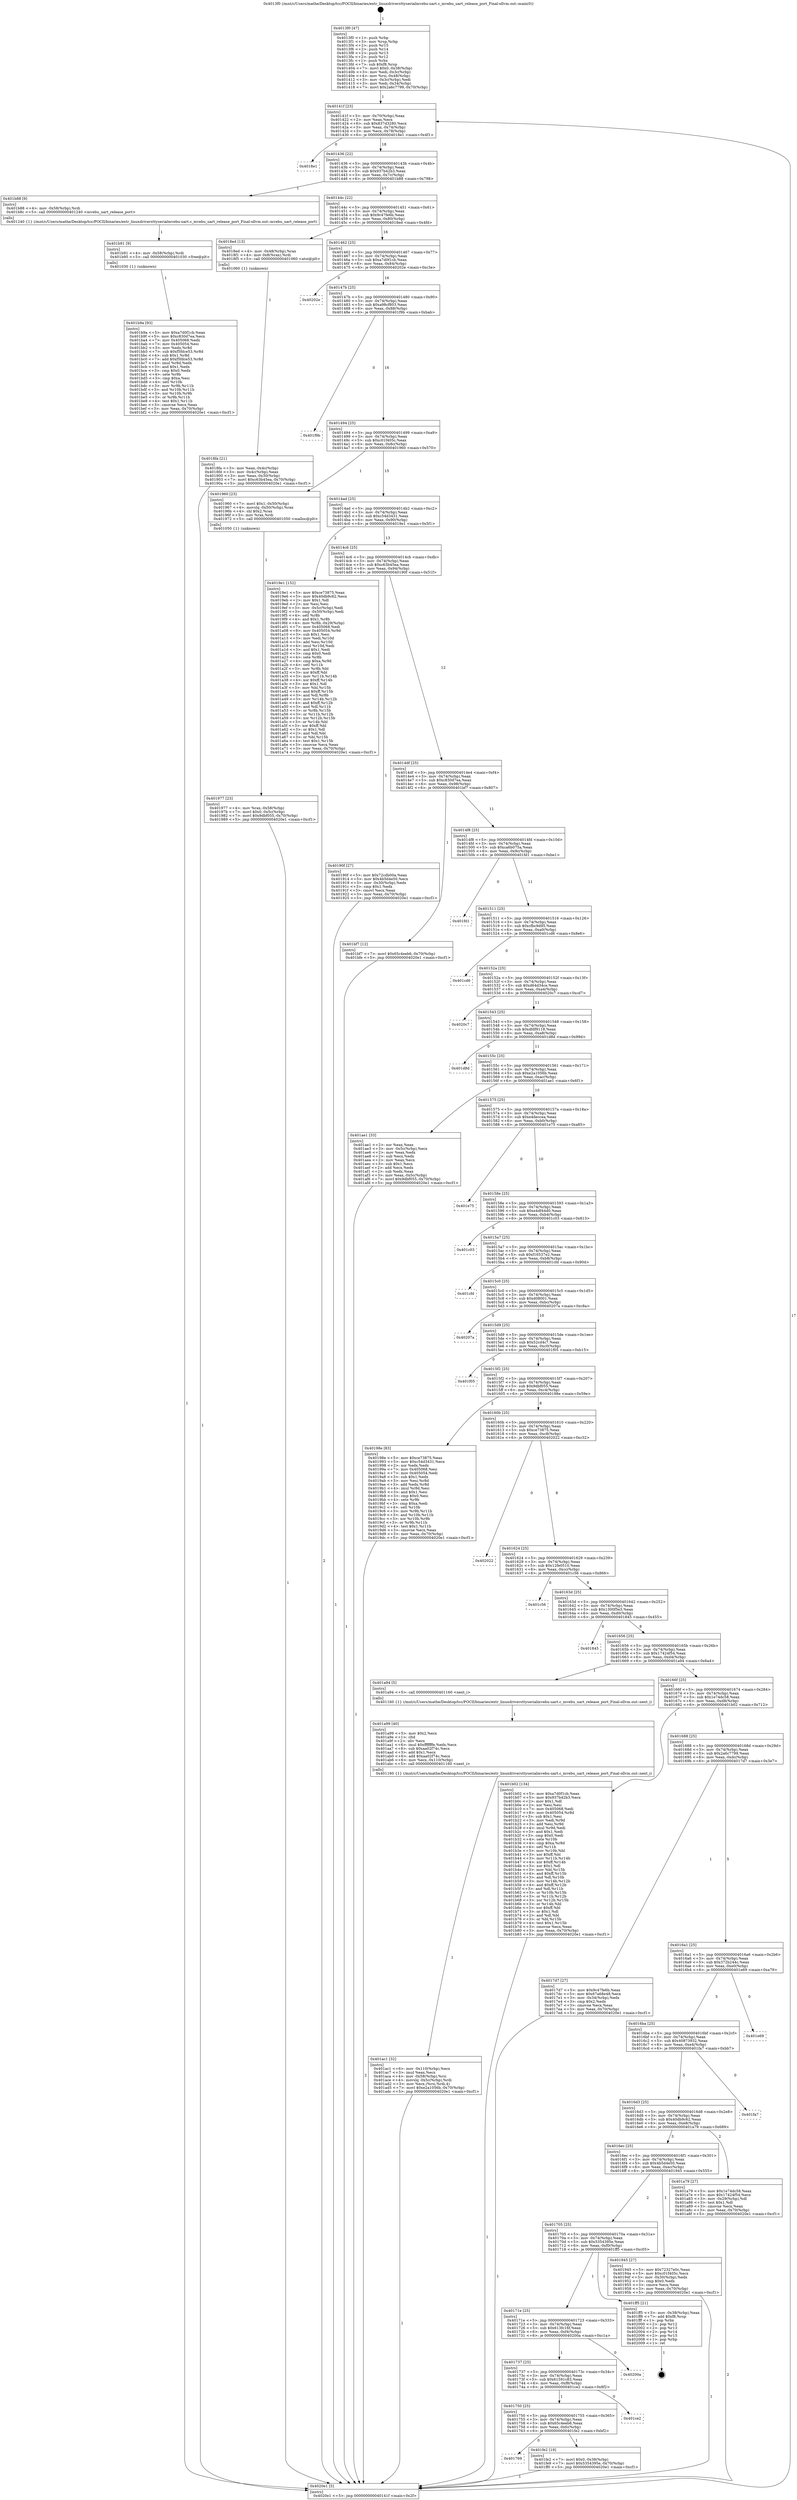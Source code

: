 digraph "0x4013f0" {
  label = "0x4013f0 (/mnt/c/Users/mathe/Desktop/tcc/POCII/binaries/extr_linuxdriversttyserialmvebu-uart.c_mvebu_uart_release_port_Final-ollvm.out::main(0))"
  labelloc = "t"
  node[shape=record]

  Entry [label="",width=0.3,height=0.3,shape=circle,fillcolor=black,style=filled]
  "0x40141f" [label="{
     0x40141f [23]\l
     | [instrs]\l
     &nbsp;&nbsp;0x40141f \<+3\>: mov -0x70(%rbp),%eax\l
     &nbsp;&nbsp;0x401422 \<+2\>: mov %eax,%ecx\l
     &nbsp;&nbsp;0x401424 \<+6\>: sub $0x837d3280,%ecx\l
     &nbsp;&nbsp;0x40142a \<+3\>: mov %eax,-0x74(%rbp)\l
     &nbsp;&nbsp;0x40142d \<+3\>: mov %ecx,-0x78(%rbp)\l
     &nbsp;&nbsp;0x401430 \<+6\>: je 00000000004018e1 \<main+0x4f1\>\l
  }"]
  "0x4018e1" [label="{
     0x4018e1\l
  }", style=dashed]
  "0x401436" [label="{
     0x401436 [22]\l
     | [instrs]\l
     &nbsp;&nbsp;0x401436 \<+5\>: jmp 000000000040143b \<main+0x4b\>\l
     &nbsp;&nbsp;0x40143b \<+3\>: mov -0x74(%rbp),%eax\l
     &nbsp;&nbsp;0x40143e \<+5\>: sub $0x937b42b3,%eax\l
     &nbsp;&nbsp;0x401443 \<+3\>: mov %eax,-0x7c(%rbp)\l
     &nbsp;&nbsp;0x401446 \<+6\>: je 0000000000401b88 \<main+0x798\>\l
  }"]
  Exit [label="",width=0.3,height=0.3,shape=circle,fillcolor=black,style=filled,peripheries=2]
  "0x401b88" [label="{
     0x401b88 [9]\l
     | [instrs]\l
     &nbsp;&nbsp;0x401b88 \<+4\>: mov -0x58(%rbp),%rdi\l
     &nbsp;&nbsp;0x401b8c \<+5\>: call 0000000000401240 \<mvebu_uart_release_port\>\l
     | [calls]\l
     &nbsp;&nbsp;0x401240 \{1\} (/mnt/c/Users/mathe/Desktop/tcc/POCII/binaries/extr_linuxdriversttyserialmvebu-uart.c_mvebu_uart_release_port_Final-ollvm.out::mvebu_uart_release_port)\l
  }"]
  "0x40144c" [label="{
     0x40144c [22]\l
     | [instrs]\l
     &nbsp;&nbsp;0x40144c \<+5\>: jmp 0000000000401451 \<main+0x61\>\l
     &nbsp;&nbsp;0x401451 \<+3\>: mov -0x74(%rbp),%eax\l
     &nbsp;&nbsp;0x401454 \<+5\>: sub $0x9c47fe6b,%eax\l
     &nbsp;&nbsp;0x401459 \<+3\>: mov %eax,-0x80(%rbp)\l
     &nbsp;&nbsp;0x40145c \<+6\>: je 00000000004018ed \<main+0x4fd\>\l
  }"]
  "0x401769" [label="{
     0x401769\l
  }", style=dashed]
  "0x4018ed" [label="{
     0x4018ed [13]\l
     | [instrs]\l
     &nbsp;&nbsp;0x4018ed \<+4\>: mov -0x48(%rbp),%rax\l
     &nbsp;&nbsp;0x4018f1 \<+4\>: mov 0x8(%rax),%rdi\l
     &nbsp;&nbsp;0x4018f5 \<+5\>: call 0000000000401060 \<atoi@plt\>\l
     | [calls]\l
     &nbsp;&nbsp;0x401060 \{1\} (unknown)\l
  }"]
  "0x401462" [label="{
     0x401462 [25]\l
     | [instrs]\l
     &nbsp;&nbsp;0x401462 \<+5\>: jmp 0000000000401467 \<main+0x77\>\l
     &nbsp;&nbsp;0x401467 \<+3\>: mov -0x74(%rbp),%eax\l
     &nbsp;&nbsp;0x40146a \<+5\>: sub $0xa7d0f1cb,%eax\l
     &nbsp;&nbsp;0x40146f \<+6\>: mov %eax,-0x84(%rbp)\l
     &nbsp;&nbsp;0x401475 \<+6\>: je 000000000040202e \<main+0xc3e\>\l
  }"]
  "0x401fe2" [label="{
     0x401fe2 [19]\l
     | [instrs]\l
     &nbsp;&nbsp;0x401fe2 \<+7\>: movl $0x0,-0x38(%rbp)\l
     &nbsp;&nbsp;0x401fe9 \<+7\>: movl $0x5354395e,-0x70(%rbp)\l
     &nbsp;&nbsp;0x401ff0 \<+5\>: jmp 00000000004020e1 \<main+0xcf1\>\l
  }"]
  "0x40202e" [label="{
     0x40202e\l
  }", style=dashed]
  "0x40147b" [label="{
     0x40147b [25]\l
     | [instrs]\l
     &nbsp;&nbsp;0x40147b \<+5\>: jmp 0000000000401480 \<main+0x90\>\l
     &nbsp;&nbsp;0x401480 \<+3\>: mov -0x74(%rbp),%eax\l
     &nbsp;&nbsp;0x401483 \<+5\>: sub $0xa98cf803,%eax\l
     &nbsp;&nbsp;0x401488 \<+6\>: mov %eax,-0x88(%rbp)\l
     &nbsp;&nbsp;0x40148e \<+6\>: je 0000000000401f9b \<main+0xbab\>\l
  }"]
  "0x401750" [label="{
     0x401750 [25]\l
     | [instrs]\l
     &nbsp;&nbsp;0x401750 \<+5\>: jmp 0000000000401755 \<main+0x365\>\l
     &nbsp;&nbsp;0x401755 \<+3\>: mov -0x74(%rbp),%eax\l
     &nbsp;&nbsp;0x401758 \<+5\>: sub $0x65c4eeb6,%eax\l
     &nbsp;&nbsp;0x40175d \<+6\>: mov %eax,-0xfc(%rbp)\l
     &nbsp;&nbsp;0x401763 \<+6\>: je 0000000000401fe2 \<main+0xbf2\>\l
  }"]
  "0x401f9b" [label="{
     0x401f9b\l
  }", style=dashed]
  "0x401494" [label="{
     0x401494 [25]\l
     | [instrs]\l
     &nbsp;&nbsp;0x401494 \<+5\>: jmp 0000000000401499 \<main+0xa9\>\l
     &nbsp;&nbsp;0x401499 \<+3\>: mov -0x74(%rbp),%eax\l
     &nbsp;&nbsp;0x40149c \<+5\>: sub $0xc01f405c,%eax\l
     &nbsp;&nbsp;0x4014a1 \<+6\>: mov %eax,-0x8c(%rbp)\l
     &nbsp;&nbsp;0x4014a7 \<+6\>: je 0000000000401960 \<main+0x570\>\l
  }"]
  "0x401ce2" [label="{
     0x401ce2\l
  }", style=dashed]
  "0x401960" [label="{
     0x401960 [23]\l
     | [instrs]\l
     &nbsp;&nbsp;0x401960 \<+7\>: movl $0x1,-0x50(%rbp)\l
     &nbsp;&nbsp;0x401967 \<+4\>: movslq -0x50(%rbp),%rax\l
     &nbsp;&nbsp;0x40196b \<+4\>: shl $0x2,%rax\l
     &nbsp;&nbsp;0x40196f \<+3\>: mov %rax,%rdi\l
     &nbsp;&nbsp;0x401972 \<+5\>: call 0000000000401050 \<malloc@plt\>\l
     | [calls]\l
     &nbsp;&nbsp;0x401050 \{1\} (unknown)\l
  }"]
  "0x4014ad" [label="{
     0x4014ad [25]\l
     | [instrs]\l
     &nbsp;&nbsp;0x4014ad \<+5\>: jmp 00000000004014b2 \<main+0xc2\>\l
     &nbsp;&nbsp;0x4014b2 \<+3\>: mov -0x74(%rbp),%eax\l
     &nbsp;&nbsp;0x4014b5 \<+5\>: sub $0xc54d3431,%eax\l
     &nbsp;&nbsp;0x4014ba \<+6\>: mov %eax,-0x90(%rbp)\l
     &nbsp;&nbsp;0x4014c0 \<+6\>: je 00000000004019e1 \<main+0x5f1\>\l
  }"]
  "0x401737" [label="{
     0x401737 [25]\l
     | [instrs]\l
     &nbsp;&nbsp;0x401737 \<+5\>: jmp 000000000040173c \<main+0x34c\>\l
     &nbsp;&nbsp;0x40173c \<+3\>: mov -0x74(%rbp),%eax\l
     &nbsp;&nbsp;0x40173f \<+5\>: sub $0x61591c83,%eax\l
     &nbsp;&nbsp;0x401744 \<+6\>: mov %eax,-0xf8(%rbp)\l
     &nbsp;&nbsp;0x40174a \<+6\>: je 0000000000401ce2 \<main+0x8f2\>\l
  }"]
  "0x4019e1" [label="{
     0x4019e1 [152]\l
     | [instrs]\l
     &nbsp;&nbsp;0x4019e1 \<+5\>: mov $0xce73875,%eax\l
     &nbsp;&nbsp;0x4019e6 \<+5\>: mov $0x40db9c62,%ecx\l
     &nbsp;&nbsp;0x4019eb \<+2\>: mov $0x1,%dl\l
     &nbsp;&nbsp;0x4019ed \<+2\>: xor %esi,%esi\l
     &nbsp;&nbsp;0x4019ef \<+3\>: mov -0x5c(%rbp),%edi\l
     &nbsp;&nbsp;0x4019f2 \<+3\>: cmp -0x50(%rbp),%edi\l
     &nbsp;&nbsp;0x4019f5 \<+4\>: setl %r8b\l
     &nbsp;&nbsp;0x4019f9 \<+4\>: and $0x1,%r8b\l
     &nbsp;&nbsp;0x4019fd \<+4\>: mov %r8b,-0x29(%rbp)\l
     &nbsp;&nbsp;0x401a01 \<+7\>: mov 0x405068,%edi\l
     &nbsp;&nbsp;0x401a08 \<+8\>: mov 0x405054,%r9d\l
     &nbsp;&nbsp;0x401a10 \<+3\>: sub $0x1,%esi\l
     &nbsp;&nbsp;0x401a13 \<+3\>: mov %edi,%r10d\l
     &nbsp;&nbsp;0x401a16 \<+3\>: add %esi,%r10d\l
     &nbsp;&nbsp;0x401a19 \<+4\>: imul %r10d,%edi\l
     &nbsp;&nbsp;0x401a1d \<+3\>: and $0x1,%edi\l
     &nbsp;&nbsp;0x401a20 \<+3\>: cmp $0x0,%edi\l
     &nbsp;&nbsp;0x401a23 \<+4\>: sete %r8b\l
     &nbsp;&nbsp;0x401a27 \<+4\>: cmp $0xa,%r9d\l
     &nbsp;&nbsp;0x401a2b \<+4\>: setl %r11b\l
     &nbsp;&nbsp;0x401a2f \<+3\>: mov %r8b,%bl\l
     &nbsp;&nbsp;0x401a32 \<+3\>: xor $0xff,%bl\l
     &nbsp;&nbsp;0x401a35 \<+3\>: mov %r11b,%r14b\l
     &nbsp;&nbsp;0x401a38 \<+4\>: xor $0xff,%r14b\l
     &nbsp;&nbsp;0x401a3c \<+3\>: xor $0x1,%dl\l
     &nbsp;&nbsp;0x401a3f \<+3\>: mov %bl,%r15b\l
     &nbsp;&nbsp;0x401a42 \<+4\>: and $0xff,%r15b\l
     &nbsp;&nbsp;0x401a46 \<+3\>: and %dl,%r8b\l
     &nbsp;&nbsp;0x401a49 \<+3\>: mov %r14b,%r12b\l
     &nbsp;&nbsp;0x401a4c \<+4\>: and $0xff,%r12b\l
     &nbsp;&nbsp;0x401a50 \<+3\>: and %dl,%r11b\l
     &nbsp;&nbsp;0x401a53 \<+3\>: or %r8b,%r15b\l
     &nbsp;&nbsp;0x401a56 \<+3\>: or %r11b,%r12b\l
     &nbsp;&nbsp;0x401a59 \<+3\>: xor %r12b,%r15b\l
     &nbsp;&nbsp;0x401a5c \<+3\>: or %r14b,%bl\l
     &nbsp;&nbsp;0x401a5f \<+3\>: xor $0xff,%bl\l
     &nbsp;&nbsp;0x401a62 \<+3\>: or $0x1,%dl\l
     &nbsp;&nbsp;0x401a65 \<+2\>: and %dl,%bl\l
     &nbsp;&nbsp;0x401a67 \<+3\>: or %bl,%r15b\l
     &nbsp;&nbsp;0x401a6a \<+4\>: test $0x1,%r15b\l
     &nbsp;&nbsp;0x401a6e \<+3\>: cmovne %ecx,%eax\l
     &nbsp;&nbsp;0x401a71 \<+3\>: mov %eax,-0x70(%rbp)\l
     &nbsp;&nbsp;0x401a74 \<+5\>: jmp 00000000004020e1 \<main+0xcf1\>\l
  }"]
  "0x4014c6" [label="{
     0x4014c6 [25]\l
     | [instrs]\l
     &nbsp;&nbsp;0x4014c6 \<+5\>: jmp 00000000004014cb \<main+0xdb\>\l
     &nbsp;&nbsp;0x4014cb \<+3\>: mov -0x74(%rbp),%eax\l
     &nbsp;&nbsp;0x4014ce \<+5\>: sub $0xc63b45ea,%eax\l
     &nbsp;&nbsp;0x4014d3 \<+6\>: mov %eax,-0x94(%rbp)\l
     &nbsp;&nbsp;0x4014d9 \<+6\>: je 000000000040190f \<main+0x51f\>\l
  }"]
  "0x40200a" [label="{
     0x40200a\l
  }", style=dashed]
  "0x40190f" [label="{
     0x40190f [27]\l
     | [instrs]\l
     &nbsp;&nbsp;0x40190f \<+5\>: mov $0x72cdb00a,%eax\l
     &nbsp;&nbsp;0x401914 \<+5\>: mov $0x4b5d4e50,%ecx\l
     &nbsp;&nbsp;0x401919 \<+3\>: mov -0x30(%rbp),%edx\l
     &nbsp;&nbsp;0x40191c \<+3\>: cmp $0x1,%edx\l
     &nbsp;&nbsp;0x40191f \<+3\>: cmovl %ecx,%eax\l
     &nbsp;&nbsp;0x401922 \<+3\>: mov %eax,-0x70(%rbp)\l
     &nbsp;&nbsp;0x401925 \<+5\>: jmp 00000000004020e1 \<main+0xcf1\>\l
  }"]
  "0x4014df" [label="{
     0x4014df [25]\l
     | [instrs]\l
     &nbsp;&nbsp;0x4014df \<+5\>: jmp 00000000004014e4 \<main+0xf4\>\l
     &nbsp;&nbsp;0x4014e4 \<+3\>: mov -0x74(%rbp),%eax\l
     &nbsp;&nbsp;0x4014e7 \<+5\>: sub $0xc830d7ea,%eax\l
     &nbsp;&nbsp;0x4014ec \<+6\>: mov %eax,-0x98(%rbp)\l
     &nbsp;&nbsp;0x4014f2 \<+6\>: je 0000000000401bf7 \<main+0x807\>\l
  }"]
  "0x40171e" [label="{
     0x40171e [25]\l
     | [instrs]\l
     &nbsp;&nbsp;0x40171e \<+5\>: jmp 0000000000401723 \<main+0x333\>\l
     &nbsp;&nbsp;0x401723 \<+3\>: mov -0x74(%rbp),%eax\l
     &nbsp;&nbsp;0x401726 \<+5\>: sub $0x613fc16f,%eax\l
     &nbsp;&nbsp;0x40172b \<+6\>: mov %eax,-0xf4(%rbp)\l
     &nbsp;&nbsp;0x401731 \<+6\>: je 000000000040200a \<main+0xc1a\>\l
  }"]
  "0x401bf7" [label="{
     0x401bf7 [12]\l
     | [instrs]\l
     &nbsp;&nbsp;0x401bf7 \<+7\>: movl $0x65c4eeb6,-0x70(%rbp)\l
     &nbsp;&nbsp;0x401bfe \<+5\>: jmp 00000000004020e1 \<main+0xcf1\>\l
  }"]
  "0x4014f8" [label="{
     0x4014f8 [25]\l
     | [instrs]\l
     &nbsp;&nbsp;0x4014f8 \<+5\>: jmp 00000000004014fd \<main+0x10d\>\l
     &nbsp;&nbsp;0x4014fd \<+3\>: mov -0x74(%rbp),%eax\l
     &nbsp;&nbsp;0x401500 \<+5\>: sub $0xca6b075a,%eax\l
     &nbsp;&nbsp;0x401505 \<+6\>: mov %eax,-0x9c(%rbp)\l
     &nbsp;&nbsp;0x40150b \<+6\>: je 0000000000401fd1 \<main+0xbe1\>\l
  }"]
  "0x401ff5" [label="{
     0x401ff5 [21]\l
     | [instrs]\l
     &nbsp;&nbsp;0x401ff5 \<+3\>: mov -0x38(%rbp),%eax\l
     &nbsp;&nbsp;0x401ff8 \<+7\>: add $0xf8,%rsp\l
     &nbsp;&nbsp;0x401fff \<+1\>: pop %rbx\l
     &nbsp;&nbsp;0x402000 \<+2\>: pop %r12\l
     &nbsp;&nbsp;0x402002 \<+2\>: pop %r13\l
     &nbsp;&nbsp;0x402004 \<+2\>: pop %r14\l
     &nbsp;&nbsp;0x402006 \<+2\>: pop %r15\l
     &nbsp;&nbsp;0x402008 \<+1\>: pop %rbp\l
     &nbsp;&nbsp;0x402009 \<+1\>: ret\l
  }"]
  "0x401fd1" [label="{
     0x401fd1\l
  }", style=dashed]
  "0x401511" [label="{
     0x401511 [25]\l
     | [instrs]\l
     &nbsp;&nbsp;0x401511 \<+5\>: jmp 0000000000401516 \<main+0x126\>\l
     &nbsp;&nbsp;0x401516 \<+3\>: mov -0x74(%rbp),%eax\l
     &nbsp;&nbsp;0x401519 \<+5\>: sub $0xcfbc9d95,%eax\l
     &nbsp;&nbsp;0x40151e \<+6\>: mov %eax,-0xa0(%rbp)\l
     &nbsp;&nbsp;0x401524 \<+6\>: je 0000000000401cd6 \<main+0x8e6\>\l
  }"]
  "0x401b9a" [label="{
     0x401b9a [93]\l
     | [instrs]\l
     &nbsp;&nbsp;0x401b9a \<+5\>: mov $0xa7d0f1cb,%eax\l
     &nbsp;&nbsp;0x401b9f \<+5\>: mov $0xc830d7ea,%ecx\l
     &nbsp;&nbsp;0x401ba4 \<+7\>: mov 0x405068,%edx\l
     &nbsp;&nbsp;0x401bab \<+7\>: mov 0x405054,%esi\l
     &nbsp;&nbsp;0x401bb2 \<+3\>: mov %edx,%r8d\l
     &nbsp;&nbsp;0x401bb5 \<+7\>: sub $0xf5fdce53,%r8d\l
     &nbsp;&nbsp;0x401bbc \<+4\>: sub $0x1,%r8d\l
     &nbsp;&nbsp;0x401bc0 \<+7\>: add $0xf5fdce53,%r8d\l
     &nbsp;&nbsp;0x401bc7 \<+4\>: imul %r8d,%edx\l
     &nbsp;&nbsp;0x401bcb \<+3\>: and $0x1,%edx\l
     &nbsp;&nbsp;0x401bce \<+3\>: cmp $0x0,%edx\l
     &nbsp;&nbsp;0x401bd1 \<+4\>: sete %r9b\l
     &nbsp;&nbsp;0x401bd5 \<+3\>: cmp $0xa,%esi\l
     &nbsp;&nbsp;0x401bd8 \<+4\>: setl %r10b\l
     &nbsp;&nbsp;0x401bdc \<+3\>: mov %r9b,%r11b\l
     &nbsp;&nbsp;0x401bdf \<+3\>: and %r10b,%r11b\l
     &nbsp;&nbsp;0x401be2 \<+3\>: xor %r10b,%r9b\l
     &nbsp;&nbsp;0x401be5 \<+3\>: or %r9b,%r11b\l
     &nbsp;&nbsp;0x401be8 \<+4\>: test $0x1,%r11b\l
     &nbsp;&nbsp;0x401bec \<+3\>: cmovne %ecx,%eax\l
     &nbsp;&nbsp;0x401bef \<+3\>: mov %eax,-0x70(%rbp)\l
     &nbsp;&nbsp;0x401bf2 \<+5\>: jmp 00000000004020e1 \<main+0xcf1\>\l
  }"]
  "0x401cd6" [label="{
     0x401cd6\l
  }", style=dashed]
  "0x40152a" [label="{
     0x40152a [25]\l
     | [instrs]\l
     &nbsp;&nbsp;0x40152a \<+5\>: jmp 000000000040152f \<main+0x13f\>\l
     &nbsp;&nbsp;0x40152f \<+3\>: mov -0x74(%rbp),%eax\l
     &nbsp;&nbsp;0x401532 \<+5\>: sub $0xd64d34ce,%eax\l
     &nbsp;&nbsp;0x401537 \<+6\>: mov %eax,-0xa4(%rbp)\l
     &nbsp;&nbsp;0x40153d \<+6\>: je 00000000004020c7 \<main+0xcd7\>\l
  }"]
  "0x401b91" [label="{
     0x401b91 [9]\l
     | [instrs]\l
     &nbsp;&nbsp;0x401b91 \<+4\>: mov -0x58(%rbp),%rdi\l
     &nbsp;&nbsp;0x401b95 \<+5\>: call 0000000000401030 \<free@plt\>\l
     | [calls]\l
     &nbsp;&nbsp;0x401030 \{1\} (unknown)\l
  }"]
  "0x4020c7" [label="{
     0x4020c7\l
  }", style=dashed]
  "0x401543" [label="{
     0x401543 [25]\l
     | [instrs]\l
     &nbsp;&nbsp;0x401543 \<+5\>: jmp 0000000000401548 \<main+0x158\>\l
     &nbsp;&nbsp;0x401548 \<+3\>: mov -0x74(%rbp),%eax\l
     &nbsp;&nbsp;0x40154b \<+5\>: sub $0xdfdf9118,%eax\l
     &nbsp;&nbsp;0x401550 \<+6\>: mov %eax,-0xa8(%rbp)\l
     &nbsp;&nbsp;0x401556 \<+6\>: je 0000000000401d8d \<main+0x99d\>\l
  }"]
  "0x401ac1" [label="{
     0x401ac1 [32]\l
     | [instrs]\l
     &nbsp;&nbsp;0x401ac1 \<+6\>: mov -0x110(%rbp),%ecx\l
     &nbsp;&nbsp;0x401ac7 \<+3\>: imul %eax,%ecx\l
     &nbsp;&nbsp;0x401aca \<+4\>: mov -0x58(%rbp),%rsi\l
     &nbsp;&nbsp;0x401ace \<+4\>: movslq -0x5c(%rbp),%rdi\l
     &nbsp;&nbsp;0x401ad2 \<+3\>: mov %ecx,(%rsi,%rdi,4)\l
     &nbsp;&nbsp;0x401ad5 \<+7\>: movl $0xe2a1056b,-0x70(%rbp)\l
     &nbsp;&nbsp;0x401adc \<+5\>: jmp 00000000004020e1 \<main+0xcf1\>\l
  }"]
  "0x401d8d" [label="{
     0x401d8d\l
  }", style=dashed]
  "0x40155c" [label="{
     0x40155c [25]\l
     | [instrs]\l
     &nbsp;&nbsp;0x40155c \<+5\>: jmp 0000000000401561 \<main+0x171\>\l
     &nbsp;&nbsp;0x401561 \<+3\>: mov -0x74(%rbp),%eax\l
     &nbsp;&nbsp;0x401564 \<+5\>: sub $0xe2a1056b,%eax\l
     &nbsp;&nbsp;0x401569 \<+6\>: mov %eax,-0xac(%rbp)\l
     &nbsp;&nbsp;0x40156f \<+6\>: je 0000000000401ae1 \<main+0x6f1\>\l
  }"]
  "0x401a99" [label="{
     0x401a99 [40]\l
     | [instrs]\l
     &nbsp;&nbsp;0x401a99 \<+5\>: mov $0x2,%ecx\l
     &nbsp;&nbsp;0x401a9e \<+1\>: cltd\l
     &nbsp;&nbsp;0x401a9f \<+2\>: idiv %ecx\l
     &nbsp;&nbsp;0x401aa1 \<+6\>: imul $0xfffffffe,%edx,%ecx\l
     &nbsp;&nbsp;0x401aa7 \<+6\>: sub $0xaa02f74c,%ecx\l
     &nbsp;&nbsp;0x401aad \<+3\>: add $0x1,%ecx\l
     &nbsp;&nbsp;0x401ab0 \<+6\>: add $0xaa02f74c,%ecx\l
     &nbsp;&nbsp;0x401ab6 \<+6\>: mov %ecx,-0x110(%rbp)\l
     &nbsp;&nbsp;0x401abc \<+5\>: call 0000000000401160 \<next_i\>\l
     | [calls]\l
     &nbsp;&nbsp;0x401160 \{1\} (/mnt/c/Users/mathe/Desktop/tcc/POCII/binaries/extr_linuxdriversttyserialmvebu-uart.c_mvebu_uart_release_port_Final-ollvm.out::next_i)\l
  }"]
  "0x401ae1" [label="{
     0x401ae1 [33]\l
     | [instrs]\l
     &nbsp;&nbsp;0x401ae1 \<+2\>: xor %eax,%eax\l
     &nbsp;&nbsp;0x401ae3 \<+3\>: mov -0x5c(%rbp),%ecx\l
     &nbsp;&nbsp;0x401ae6 \<+2\>: mov %eax,%edx\l
     &nbsp;&nbsp;0x401ae8 \<+2\>: sub %ecx,%edx\l
     &nbsp;&nbsp;0x401aea \<+2\>: mov %eax,%ecx\l
     &nbsp;&nbsp;0x401aec \<+3\>: sub $0x1,%ecx\l
     &nbsp;&nbsp;0x401aef \<+2\>: add %ecx,%edx\l
     &nbsp;&nbsp;0x401af1 \<+2\>: sub %edx,%eax\l
     &nbsp;&nbsp;0x401af3 \<+3\>: mov %eax,-0x5c(%rbp)\l
     &nbsp;&nbsp;0x401af6 \<+7\>: movl $0x9dbf055,-0x70(%rbp)\l
     &nbsp;&nbsp;0x401afd \<+5\>: jmp 00000000004020e1 \<main+0xcf1\>\l
  }"]
  "0x401575" [label="{
     0x401575 [25]\l
     | [instrs]\l
     &nbsp;&nbsp;0x401575 \<+5\>: jmp 000000000040157a \<main+0x18a\>\l
     &nbsp;&nbsp;0x40157a \<+3\>: mov -0x74(%rbp),%eax\l
     &nbsp;&nbsp;0x40157d \<+5\>: sub $0xe4deccea,%eax\l
     &nbsp;&nbsp;0x401582 \<+6\>: mov %eax,-0xb0(%rbp)\l
     &nbsp;&nbsp;0x401588 \<+6\>: je 0000000000401e75 \<main+0xa85\>\l
  }"]
  "0x401977" [label="{
     0x401977 [23]\l
     | [instrs]\l
     &nbsp;&nbsp;0x401977 \<+4\>: mov %rax,-0x58(%rbp)\l
     &nbsp;&nbsp;0x40197b \<+7\>: movl $0x0,-0x5c(%rbp)\l
     &nbsp;&nbsp;0x401982 \<+7\>: movl $0x9dbf055,-0x70(%rbp)\l
     &nbsp;&nbsp;0x401989 \<+5\>: jmp 00000000004020e1 \<main+0xcf1\>\l
  }"]
  "0x401e75" [label="{
     0x401e75\l
  }", style=dashed]
  "0x40158e" [label="{
     0x40158e [25]\l
     | [instrs]\l
     &nbsp;&nbsp;0x40158e \<+5\>: jmp 0000000000401593 \<main+0x1a3\>\l
     &nbsp;&nbsp;0x401593 \<+3\>: mov -0x74(%rbp),%eax\l
     &nbsp;&nbsp;0x401596 \<+5\>: sub $0xe4df44d0,%eax\l
     &nbsp;&nbsp;0x40159b \<+6\>: mov %eax,-0xb4(%rbp)\l
     &nbsp;&nbsp;0x4015a1 \<+6\>: je 0000000000401c03 \<main+0x813\>\l
  }"]
  "0x401705" [label="{
     0x401705 [25]\l
     | [instrs]\l
     &nbsp;&nbsp;0x401705 \<+5\>: jmp 000000000040170a \<main+0x31a\>\l
     &nbsp;&nbsp;0x40170a \<+3\>: mov -0x74(%rbp),%eax\l
     &nbsp;&nbsp;0x40170d \<+5\>: sub $0x5354395e,%eax\l
     &nbsp;&nbsp;0x401712 \<+6\>: mov %eax,-0xf0(%rbp)\l
     &nbsp;&nbsp;0x401718 \<+6\>: je 0000000000401ff5 \<main+0xc05\>\l
  }"]
  "0x401c03" [label="{
     0x401c03\l
  }", style=dashed]
  "0x4015a7" [label="{
     0x4015a7 [25]\l
     | [instrs]\l
     &nbsp;&nbsp;0x4015a7 \<+5\>: jmp 00000000004015ac \<main+0x1bc\>\l
     &nbsp;&nbsp;0x4015ac \<+3\>: mov -0x74(%rbp),%eax\l
     &nbsp;&nbsp;0x4015af \<+5\>: sub $0xf16537e2,%eax\l
     &nbsp;&nbsp;0x4015b4 \<+6\>: mov %eax,-0xb8(%rbp)\l
     &nbsp;&nbsp;0x4015ba \<+6\>: je 0000000000401cfd \<main+0x90d\>\l
  }"]
  "0x401945" [label="{
     0x401945 [27]\l
     | [instrs]\l
     &nbsp;&nbsp;0x401945 \<+5\>: mov $0x72327e0c,%eax\l
     &nbsp;&nbsp;0x40194a \<+5\>: mov $0xc01f405c,%ecx\l
     &nbsp;&nbsp;0x40194f \<+3\>: mov -0x30(%rbp),%edx\l
     &nbsp;&nbsp;0x401952 \<+3\>: cmp $0x0,%edx\l
     &nbsp;&nbsp;0x401955 \<+3\>: cmove %ecx,%eax\l
     &nbsp;&nbsp;0x401958 \<+3\>: mov %eax,-0x70(%rbp)\l
     &nbsp;&nbsp;0x40195b \<+5\>: jmp 00000000004020e1 \<main+0xcf1\>\l
  }"]
  "0x401cfd" [label="{
     0x401cfd\l
  }", style=dashed]
  "0x4015c0" [label="{
     0x4015c0 [25]\l
     | [instrs]\l
     &nbsp;&nbsp;0x4015c0 \<+5\>: jmp 00000000004015c5 \<main+0x1d5\>\l
     &nbsp;&nbsp;0x4015c5 \<+3\>: mov -0x74(%rbp),%eax\l
     &nbsp;&nbsp;0x4015c8 \<+5\>: sub $0xd08001,%eax\l
     &nbsp;&nbsp;0x4015cd \<+6\>: mov %eax,-0xbc(%rbp)\l
     &nbsp;&nbsp;0x4015d3 \<+6\>: je 000000000040207a \<main+0xc8a\>\l
  }"]
  "0x4016ec" [label="{
     0x4016ec [25]\l
     | [instrs]\l
     &nbsp;&nbsp;0x4016ec \<+5\>: jmp 00000000004016f1 \<main+0x301\>\l
     &nbsp;&nbsp;0x4016f1 \<+3\>: mov -0x74(%rbp),%eax\l
     &nbsp;&nbsp;0x4016f4 \<+5\>: sub $0x4b5d4e50,%eax\l
     &nbsp;&nbsp;0x4016f9 \<+6\>: mov %eax,-0xec(%rbp)\l
     &nbsp;&nbsp;0x4016ff \<+6\>: je 0000000000401945 \<main+0x555\>\l
  }"]
  "0x40207a" [label="{
     0x40207a\l
  }", style=dashed]
  "0x4015d9" [label="{
     0x4015d9 [25]\l
     | [instrs]\l
     &nbsp;&nbsp;0x4015d9 \<+5\>: jmp 00000000004015de \<main+0x1ee\>\l
     &nbsp;&nbsp;0x4015de \<+3\>: mov -0x74(%rbp),%eax\l
     &nbsp;&nbsp;0x4015e1 \<+5\>: sub $0x52cd4c7,%eax\l
     &nbsp;&nbsp;0x4015e6 \<+6\>: mov %eax,-0xc0(%rbp)\l
     &nbsp;&nbsp;0x4015ec \<+6\>: je 0000000000401f05 \<main+0xb15\>\l
  }"]
  "0x401a79" [label="{
     0x401a79 [27]\l
     | [instrs]\l
     &nbsp;&nbsp;0x401a79 \<+5\>: mov $0x1e74dc58,%eax\l
     &nbsp;&nbsp;0x401a7e \<+5\>: mov $0x17424f54,%ecx\l
     &nbsp;&nbsp;0x401a83 \<+3\>: mov -0x29(%rbp),%dl\l
     &nbsp;&nbsp;0x401a86 \<+3\>: test $0x1,%dl\l
     &nbsp;&nbsp;0x401a89 \<+3\>: cmovne %ecx,%eax\l
     &nbsp;&nbsp;0x401a8c \<+3\>: mov %eax,-0x70(%rbp)\l
     &nbsp;&nbsp;0x401a8f \<+5\>: jmp 00000000004020e1 \<main+0xcf1\>\l
  }"]
  "0x401f05" [label="{
     0x401f05\l
  }", style=dashed]
  "0x4015f2" [label="{
     0x4015f2 [25]\l
     | [instrs]\l
     &nbsp;&nbsp;0x4015f2 \<+5\>: jmp 00000000004015f7 \<main+0x207\>\l
     &nbsp;&nbsp;0x4015f7 \<+3\>: mov -0x74(%rbp),%eax\l
     &nbsp;&nbsp;0x4015fa \<+5\>: sub $0x9dbf055,%eax\l
     &nbsp;&nbsp;0x4015ff \<+6\>: mov %eax,-0xc4(%rbp)\l
     &nbsp;&nbsp;0x401605 \<+6\>: je 000000000040198e \<main+0x59e\>\l
  }"]
  "0x4016d3" [label="{
     0x4016d3 [25]\l
     | [instrs]\l
     &nbsp;&nbsp;0x4016d3 \<+5\>: jmp 00000000004016d8 \<main+0x2e8\>\l
     &nbsp;&nbsp;0x4016d8 \<+3\>: mov -0x74(%rbp),%eax\l
     &nbsp;&nbsp;0x4016db \<+5\>: sub $0x40db9c62,%eax\l
     &nbsp;&nbsp;0x4016e0 \<+6\>: mov %eax,-0xe8(%rbp)\l
     &nbsp;&nbsp;0x4016e6 \<+6\>: je 0000000000401a79 \<main+0x689\>\l
  }"]
  "0x40198e" [label="{
     0x40198e [83]\l
     | [instrs]\l
     &nbsp;&nbsp;0x40198e \<+5\>: mov $0xce73875,%eax\l
     &nbsp;&nbsp;0x401993 \<+5\>: mov $0xc54d3431,%ecx\l
     &nbsp;&nbsp;0x401998 \<+2\>: xor %edx,%edx\l
     &nbsp;&nbsp;0x40199a \<+7\>: mov 0x405068,%esi\l
     &nbsp;&nbsp;0x4019a1 \<+7\>: mov 0x405054,%edi\l
     &nbsp;&nbsp;0x4019a8 \<+3\>: sub $0x1,%edx\l
     &nbsp;&nbsp;0x4019ab \<+3\>: mov %esi,%r8d\l
     &nbsp;&nbsp;0x4019ae \<+3\>: add %edx,%r8d\l
     &nbsp;&nbsp;0x4019b1 \<+4\>: imul %r8d,%esi\l
     &nbsp;&nbsp;0x4019b5 \<+3\>: and $0x1,%esi\l
     &nbsp;&nbsp;0x4019b8 \<+3\>: cmp $0x0,%esi\l
     &nbsp;&nbsp;0x4019bb \<+4\>: sete %r9b\l
     &nbsp;&nbsp;0x4019bf \<+3\>: cmp $0xa,%edi\l
     &nbsp;&nbsp;0x4019c2 \<+4\>: setl %r10b\l
     &nbsp;&nbsp;0x4019c6 \<+3\>: mov %r9b,%r11b\l
     &nbsp;&nbsp;0x4019c9 \<+3\>: and %r10b,%r11b\l
     &nbsp;&nbsp;0x4019cc \<+3\>: xor %r10b,%r9b\l
     &nbsp;&nbsp;0x4019cf \<+3\>: or %r9b,%r11b\l
     &nbsp;&nbsp;0x4019d2 \<+4\>: test $0x1,%r11b\l
     &nbsp;&nbsp;0x4019d6 \<+3\>: cmovne %ecx,%eax\l
     &nbsp;&nbsp;0x4019d9 \<+3\>: mov %eax,-0x70(%rbp)\l
     &nbsp;&nbsp;0x4019dc \<+5\>: jmp 00000000004020e1 \<main+0xcf1\>\l
  }"]
  "0x40160b" [label="{
     0x40160b [25]\l
     | [instrs]\l
     &nbsp;&nbsp;0x40160b \<+5\>: jmp 0000000000401610 \<main+0x220\>\l
     &nbsp;&nbsp;0x401610 \<+3\>: mov -0x74(%rbp),%eax\l
     &nbsp;&nbsp;0x401613 \<+5\>: sub $0xce73875,%eax\l
     &nbsp;&nbsp;0x401618 \<+6\>: mov %eax,-0xc8(%rbp)\l
     &nbsp;&nbsp;0x40161e \<+6\>: je 0000000000402022 \<main+0xc32\>\l
  }"]
  "0x401fa7" [label="{
     0x401fa7\l
  }", style=dashed]
  "0x402022" [label="{
     0x402022\l
  }", style=dashed]
  "0x401624" [label="{
     0x401624 [25]\l
     | [instrs]\l
     &nbsp;&nbsp;0x401624 \<+5\>: jmp 0000000000401629 \<main+0x239\>\l
     &nbsp;&nbsp;0x401629 \<+3\>: mov -0x74(%rbp),%eax\l
     &nbsp;&nbsp;0x40162c \<+5\>: sub $0x12fe0510,%eax\l
     &nbsp;&nbsp;0x401631 \<+6\>: mov %eax,-0xcc(%rbp)\l
     &nbsp;&nbsp;0x401637 \<+6\>: je 0000000000401c56 \<main+0x866\>\l
  }"]
  "0x4016ba" [label="{
     0x4016ba [25]\l
     | [instrs]\l
     &nbsp;&nbsp;0x4016ba \<+5\>: jmp 00000000004016bf \<main+0x2cf\>\l
     &nbsp;&nbsp;0x4016bf \<+3\>: mov -0x74(%rbp),%eax\l
     &nbsp;&nbsp;0x4016c2 \<+5\>: sub $0x40873932,%eax\l
     &nbsp;&nbsp;0x4016c7 \<+6\>: mov %eax,-0xe4(%rbp)\l
     &nbsp;&nbsp;0x4016cd \<+6\>: je 0000000000401fa7 \<main+0xbb7\>\l
  }"]
  "0x401c56" [label="{
     0x401c56\l
  }", style=dashed]
  "0x40163d" [label="{
     0x40163d [25]\l
     | [instrs]\l
     &nbsp;&nbsp;0x40163d \<+5\>: jmp 0000000000401642 \<main+0x252\>\l
     &nbsp;&nbsp;0x401642 \<+3\>: mov -0x74(%rbp),%eax\l
     &nbsp;&nbsp;0x401645 \<+5\>: sub $0x1300f5e3,%eax\l
     &nbsp;&nbsp;0x40164a \<+6\>: mov %eax,-0xd0(%rbp)\l
     &nbsp;&nbsp;0x401650 \<+6\>: je 0000000000401845 \<main+0x455\>\l
  }"]
  "0x401e69" [label="{
     0x401e69\l
  }", style=dashed]
  "0x401845" [label="{
     0x401845\l
  }", style=dashed]
  "0x401656" [label="{
     0x401656 [25]\l
     | [instrs]\l
     &nbsp;&nbsp;0x401656 \<+5\>: jmp 000000000040165b \<main+0x26b\>\l
     &nbsp;&nbsp;0x40165b \<+3\>: mov -0x74(%rbp),%eax\l
     &nbsp;&nbsp;0x40165e \<+5\>: sub $0x17424f54,%eax\l
     &nbsp;&nbsp;0x401663 \<+6\>: mov %eax,-0xd4(%rbp)\l
     &nbsp;&nbsp;0x401669 \<+6\>: je 0000000000401a94 \<main+0x6a4\>\l
  }"]
  "0x4018fa" [label="{
     0x4018fa [21]\l
     | [instrs]\l
     &nbsp;&nbsp;0x4018fa \<+3\>: mov %eax,-0x4c(%rbp)\l
     &nbsp;&nbsp;0x4018fd \<+3\>: mov -0x4c(%rbp),%eax\l
     &nbsp;&nbsp;0x401900 \<+3\>: mov %eax,-0x30(%rbp)\l
     &nbsp;&nbsp;0x401903 \<+7\>: movl $0xc63b45ea,-0x70(%rbp)\l
     &nbsp;&nbsp;0x40190a \<+5\>: jmp 00000000004020e1 \<main+0xcf1\>\l
  }"]
  "0x401a94" [label="{
     0x401a94 [5]\l
     | [instrs]\l
     &nbsp;&nbsp;0x401a94 \<+5\>: call 0000000000401160 \<next_i\>\l
     | [calls]\l
     &nbsp;&nbsp;0x401160 \{1\} (/mnt/c/Users/mathe/Desktop/tcc/POCII/binaries/extr_linuxdriversttyserialmvebu-uart.c_mvebu_uart_release_port_Final-ollvm.out::next_i)\l
  }"]
  "0x40166f" [label="{
     0x40166f [25]\l
     | [instrs]\l
     &nbsp;&nbsp;0x40166f \<+5\>: jmp 0000000000401674 \<main+0x284\>\l
     &nbsp;&nbsp;0x401674 \<+3\>: mov -0x74(%rbp),%eax\l
     &nbsp;&nbsp;0x401677 \<+5\>: sub $0x1e74dc58,%eax\l
     &nbsp;&nbsp;0x40167c \<+6\>: mov %eax,-0xd8(%rbp)\l
     &nbsp;&nbsp;0x401682 \<+6\>: je 0000000000401b02 \<main+0x712\>\l
  }"]
  "0x4013f0" [label="{
     0x4013f0 [47]\l
     | [instrs]\l
     &nbsp;&nbsp;0x4013f0 \<+1\>: push %rbp\l
     &nbsp;&nbsp;0x4013f1 \<+3\>: mov %rsp,%rbp\l
     &nbsp;&nbsp;0x4013f4 \<+2\>: push %r15\l
     &nbsp;&nbsp;0x4013f6 \<+2\>: push %r14\l
     &nbsp;&nbsp;0x4013f8 \<+2\>: push %r13\l
     &nbsp;&nbsp;0x4013fa \<+2\>: push %r12\l
     &nbsp;&nbsp;0x4013fc \<+1\>: push %rbx\l
     &nbsp;&nbsp;0x4013fd \<+7\>: sub $0xf8,%rsp\l
     &nbsp;&nbsp;0x401404 \<+7\>: movl $0x0,-0x38(%rbp)\l
     &nbsp;&nbsp;0x40140b \<+3\>: mov %edi,-0x3c(%rbp)\l
     &nbsp;&nbsp;0x40140e \<+4\>: mov %rsi,-0x48(%rbp)\l
     &nbsp;&nbsp;0x401412 \<+3\>: mov -0x3c(%rbp),%edi\l
     &nbsp;&nbsp;0x401415 \<+3\>: mov %edi,-0x34(%rbp)\l
     &nbsp;&nbsp;0x401418 \<+7\>: movl $0x2a6c7799,-0x70(%rbp)\l
  }"]
  "0x401b02" [label="{
     0x401b02 [134]\l
     | [instrs]\l
     &nbsp;&nbsp;0x401b02 \<+5\>: mov $0xa7d0f1cb,%eax\l
     &nbsp;&nbsp;0x401b07 \<+5\>: mov $0x937b42b3,%ecx\l
     &nbsp;&nbsp;0x401b0c \<+2\>: mov $0x1,%dl\l
     &nbsp;&nbsp;0x401b0e \<+2\>: xor %esi,%esi\l
     &nbsp;&nbsp;0x401b10 \<+7\>: mov 0x405068,%edi\l
     &nbsp;&nbsp;0x401b17 \<+8\>: mov 0x405054,%r8d\l
     &nbsp;&nbsp;0x401b1f \<+3\>: sub $0x1,%esi\l
     &nbsp;&nbsp;0x401b22 \<+3\>: mov %edi,%r9d\l
     &nbsp;&nbsp;0x401b25 \<+3\>: add %esi,%r9d\l
     &nbsp;&nbsp;0x401b28 \<+4\>: imul %r9d,%edi\l
     &nbsp;&nbsp;0x401b2c \<+3\>: and $0x1,%edi\l
     &nbsp;&nbsp;0x401b2f \<+3\>: cmp $0x0,%edi\l
     &nbsp;&nbsp;0x401b32 \<+4\>: sete %r10b\l
     &nbsp;&nbsp;0x401b36 \<+4\>: cmp $0xa,%r8d\l
     &nbsp;&nbsp;0x401b3a \<+4\>: setl %r11b\l
     &nbsp;&nbsp;0x401b3e \<+3\>: mov %r10b,%bl\l
     &nbsp;&nbsp;0x401b41 \<+3\>: xor $0xff,%bl\l
     &nbsp;&nbsp;0x401b44 \<+3\>: mov %r11b,%r14b\l
     &nbsp;&nbsp;0x401b47 \<+4\>: xor $0xff,%r14b\l
     &nbsp;&nbsp;0x401b4b \<+3\>: xor $0x1,%dl\l
     &nbsp;&nbsp;0x401b4e \<+3\>: mov %bl,%r15b\l
     &nbsp;&nbsp;0x401b51 \<+4\>: and $0xff,%r15b\l
     &nbsp;&nbsp;0x401b55 \<+3\>: and %dl,%r10b\l
     &nbsp;&nbsp;0x401b58 \<+3\>: mov %r14b,%r12b\l
     &nbsp;&nbsp;0x401b5b \<+4\>: and $0xff,%r12b\l
     &nbsp;&nbsp;0x401b5f \<+3\>: and %dl,%r11b\l
     &nbsp;&nbsp;0x401b62 \<+3\>: or %r10b,%r15b\l
     &nbsp;&nbsp;0x401b65 \<+3\>: or %r11b,%r12b\l
     &nbsp;&nbsp;0x401b68 \<+3\>: xor %r12b,%r15b\l
     &nbsp;&nbsp;0x401b6b \<+3\>: or %r14b,%bl\l
     &nbsp;&nbsp;0x401b6e \<+3\>: xor $0xff,%bl\l
     &nbsp;&nbsp;0x401b71 \<+3\>: or $0x1,%dl\l
     &nbsp;&nbsp;0x401b74 \<+2\>: and %dl,%bl\l
     &nbsp;&nbsp;0x401b76 \<+3\>: or %bl,%r15b\l
     &nbsp;&nbsp;0x401b79 \<+4\>: test $0x1,%r15b\l
     &nbsp;&nbsp;0x401b7d \<+3\>: cmovne %ecx,%eax\l
     &nbsp;&nbsp;0x401b80 \<+3\>: mov %eax,-0x70(%rbp)\l
     &nbsp;&nbsp;0x401b83 \<+5\>: jmp 00000000004020e1 \<main+0xcf1\>\l
  }"]
  "0x401688" [label="{
     0x401688 [25]\l
     | [instrs]\l
     &nbsp;&nbsp;0x401688 \<+5\>: jmp 000000000040168d \<main+0x29d\>\l
     &nbsp;&nbsp;0x40168d \<+3\>: mov -0x74(%rbp),%eax\l
     &nbsp;&nbsp;0x401690 \<+5\>: sub $0x2a6c7799,%eax\l
     &nbsp;&nbsp;0x401695 \<+6\>: mov %eax,-0xdc(%rbp)\l
     &nbsp;&nbsp;0x40169b \<+6\>: je 00000000004017d7 \<main+0x3e7\>\l
  }"]
  "0x4020e1" [label="{
     0x4020e1 [5]\l
     | [instrs]\l
     &nbsp;&nbsp;0x4020e1 \<+5\>: jmp 000000000040141f \<main+0x2f\>\l
  }"]
  "0x4017d7" [label="{
     0x4017d7 [27]\l
     | [instrs]\l
     &nbsp;&nbsp;0x4017d7 \<+5\>: mov $0x9c47fe6b,%eax\l
     &nbsp;&nbsp;0x4017dc \<+5\>: mov $0x67a68e48,%ecx\l
     &nbsp;&nbsp;0x4017e1 \<+3\>: mov -0x34(%rbp),%edx\l
     &nbsp;&nbsp;0x4017e4 \<+3\>: cmp $0x2,%edx\l
     &nbsp;&nbsp;0x4017e7 \<+3\>: cmovne %ecx,%eax\l
     &nbsp;&nbsp;0x4017ea \<+3\>: mov %eax,-0x70(%rbp)\l
     &nbsp;&nbsp;0x4017ed \<+5\>: jmp 00000000004020e1 \<main+0xcf1\>\l
  }"]
  "0x4016a1" [label="{
     0x4016a1 [25]\l
     | [instrs]\l
     &nbsp;&nbsp;0x4016a1 \<+5\>: jmp 00000000004016a6 \<main+0x2b6\>\l
     &nbsp;&nbsp;0x4016a6 \<+3\>: mov -0x74(%rbp),%eax\l
     &nbsp;&nbsp;0x4016a9 \<+5\>: sub $0x372b244c,%eax\l
     &nbsp;&nbsp;0x4016ae \<+6\>: mov %eax,-0xe0(%rbp)\l
     &nbsp;&nbsp;0x4016b4 \<+6\>: je 0000000000401e69 \<main+0xa79\>\l
  }"]
  Entry -> "0x4013f0" [label=" 1"]
  "0x40141f" -> "0x4018e1" [label=" 0"]
  "0x40141f" -> "0x401436" [label=" 18"]
  "0x401ff5" -> Exit [label=" 1"]
  "0x401436" -> "0x401b88" [label=" 1"]
  "0x401436" -> "0x40144c" [label=" 17"]
  "0x401fe2" -> "0x4020e1" [label=" 1"]
  "0x40144c" -> "0x4018ed" [label=" 1"]
  "0x40144c" -> "0x401462" [label=" 16"]
  "0x401750" -> "0x401769" [label=" 0"]
  "0x401462" -> "0x40202e" [label=" 0"]
  "0x401462" -> "0x40147b" [label=" 16"]
  "0x401750" -> "0x401fe2" [label=" 1"]
  "0x40147b" -> "0x401f9b" [label=" 0"]
  "0x40147b" -> "0x401494" [label=" 16"]
  "0x401737" -> "0x401750" [label=" 1"]
  "0x401494" -> "0x401960" [label=" 1"]
  "0x401494" -> "0x4014ad" [label=" 15"]
  "0x401737" -> "0x401ce2" [label=" 0"]
  "0x4014ad" -> "0x4019e1" [label=" 2"]
  "0x4014ad" -> "0x4014c6" [label=" 13"]
  "0x40171e" -> "0x401737" [label=" 1"]
  "0x4014c6" -> "0x40190f" [label=" 1"]
  "0x4014c6" -> "0x4014df" [label=" 12"]
  "0x40171e" -> "0x40200a" [label=" 0"]
  "0x4014df" -> "0x401bf7" [label=" 1"]
  "0x4014df" -> "0x4014f8" [label=" 11"]
  "0x401705" -> "0x40171e" [label=" 1"]
  "0x4014f8" -> "0x401fd1" [label=" 0"]
  "0x4014f8" -> "0x401511" [label=" 11"]
  "0x401705" -> "0x401ff5" [label=" 1"]
  "0x401511" -> "0x401cd6" [label=" 0"]
  "0x401511" -> "0x40152a" [label=" 11"]
  "0x401bf7" -> "0x4020e1" [label=" 1"]
  "0x40152a" -> "0x4020c7" [label=" 0"]
  "0x40152a" -> "0x401543" [label=" 11"]
  "0x401b9a" -> "0x4020e1" [label=" 1"]
  "0x401543" -> "0x401d8d" [label=" 0"]
  "0x401543" -> "0x40155c" [label=" 11"]
  "0x401b91" -> "0x401b9a" [label=" 1"]
  "0x40155c" -> "0x401ae1" [label=" 1"]
  "0x40155c" -> "0x401575" [label=" 10"]
  "0x401b88" -> "0x401b91" [label=" 1"]
  "0x401575" -> "0x401e75" [label=" 0"]
  "0x401575" -> "0x40158e" [label=" 10"]
  "0x401b02" -> "0x4020e1" [label=" 1"]
  "0x40158e" -> "0x401c03" [label=" 0"]
  "0x40158e" -> "0x4015a7" [label=" 10"]
  "0x401ae1" -> "0x4020e1" [label=" 1"]
  "0x4015a7" -> "0x401cfd" [label=" 0"]
  "0x4015a7" -> "0x4015c0" [label=" 10"]
  "0x401ac1" -> "0x4020e1" [label=" 1"]
  "0x4015c0" -> "0x40207a" [label=" 0"]
  "0x4015c0" -> "0x4015d9" [label=" 10"]
  "0x401a94" -> "0x401a99" [label=" 1"]
  "0x4015d9" -> "0x401f05" [label=" 0"]
  "0x4015d9" -> "0x4015f2" [label=" 10"]
  "0x401a79" -> "0x4020e1" [label=" 2"]
  "0x4015f2" -> "0x40198e" [label=" 2"]
  "0x4015f2" -> "0x40160b" [label=" 8"]
  "0x40198e" -> "0x4020e1" [label=" 2"]
  "0x40160b" -> "0x402022" [label=" 0"]
  "0x40160b" -> "0x401624" [label=" 8"]
  "0x401977" -> "0x4020e1" [label=" 1"]
  "0x401624" -> "0x401c56" [label=" 0"]
  "0x401624" -> "0x40163d" [label=" 8"]
  "0x401945" -> "0x4020e1" [label=" 1"]
  "0x40163d" -> "0x401845" [label=" 0"]
  "0x40163d" -> "0x401656" [label=" 8"]
  "0x4016ec" -> "0x401705" [label=" 2"]
  "0x401656" -> "0x401a94" [label=" 1"]
  "0x401656" -> "0x40166f" [label=" 7"]
  "0x401a99" -> "0x401ac1" [label=" 1"]
  "0x40166f" -> "0x401b02" [label=" 1"]
  "0x40166f" -> "0x401688" [label=" 6"]
  "0x4016d3" -> "0x4016ec" [label=" 3"]
  "0x401688" -> "0x4017d7" [label=" 1"]
  "0x401688" -> "0x4016a1" [label=" 5"]
  "0x4017d7" -> "0x4020e1" [label=" 1"]
  "0x4013f0" -> "0x40141f" [label=" 1"]
  "0x4020e1" -> "0x40141f" [label=" 17"]
  "0x4018ed" -> "0x4018fa" [label=" 1"]
  "0x4018fa" -> "0x4020e1" [label=" 1"]
  "0x40190f" -> "0x4020e1" [label=" 1"]
  "0x4016ec" -> "0x401945" [label=" 1"]
  "0x4016a1" -> "0x401e69" [label=" 0"]
  "0x4016a1" -> "0x4016ba" [label=" 5"]
  "0x401960" -> "0x401977" [label=" 1"]
  "0x4016ba" -> "0x401fa7" [label=" 0"]
  "0x4016ba" -> "0x4016d3" [label=" 5"]
  "0x4019e1" -> "0x4020e1" [label=" 2"]
  "0x4016d3" -> "0x401a79" [label=" 2"]
}
